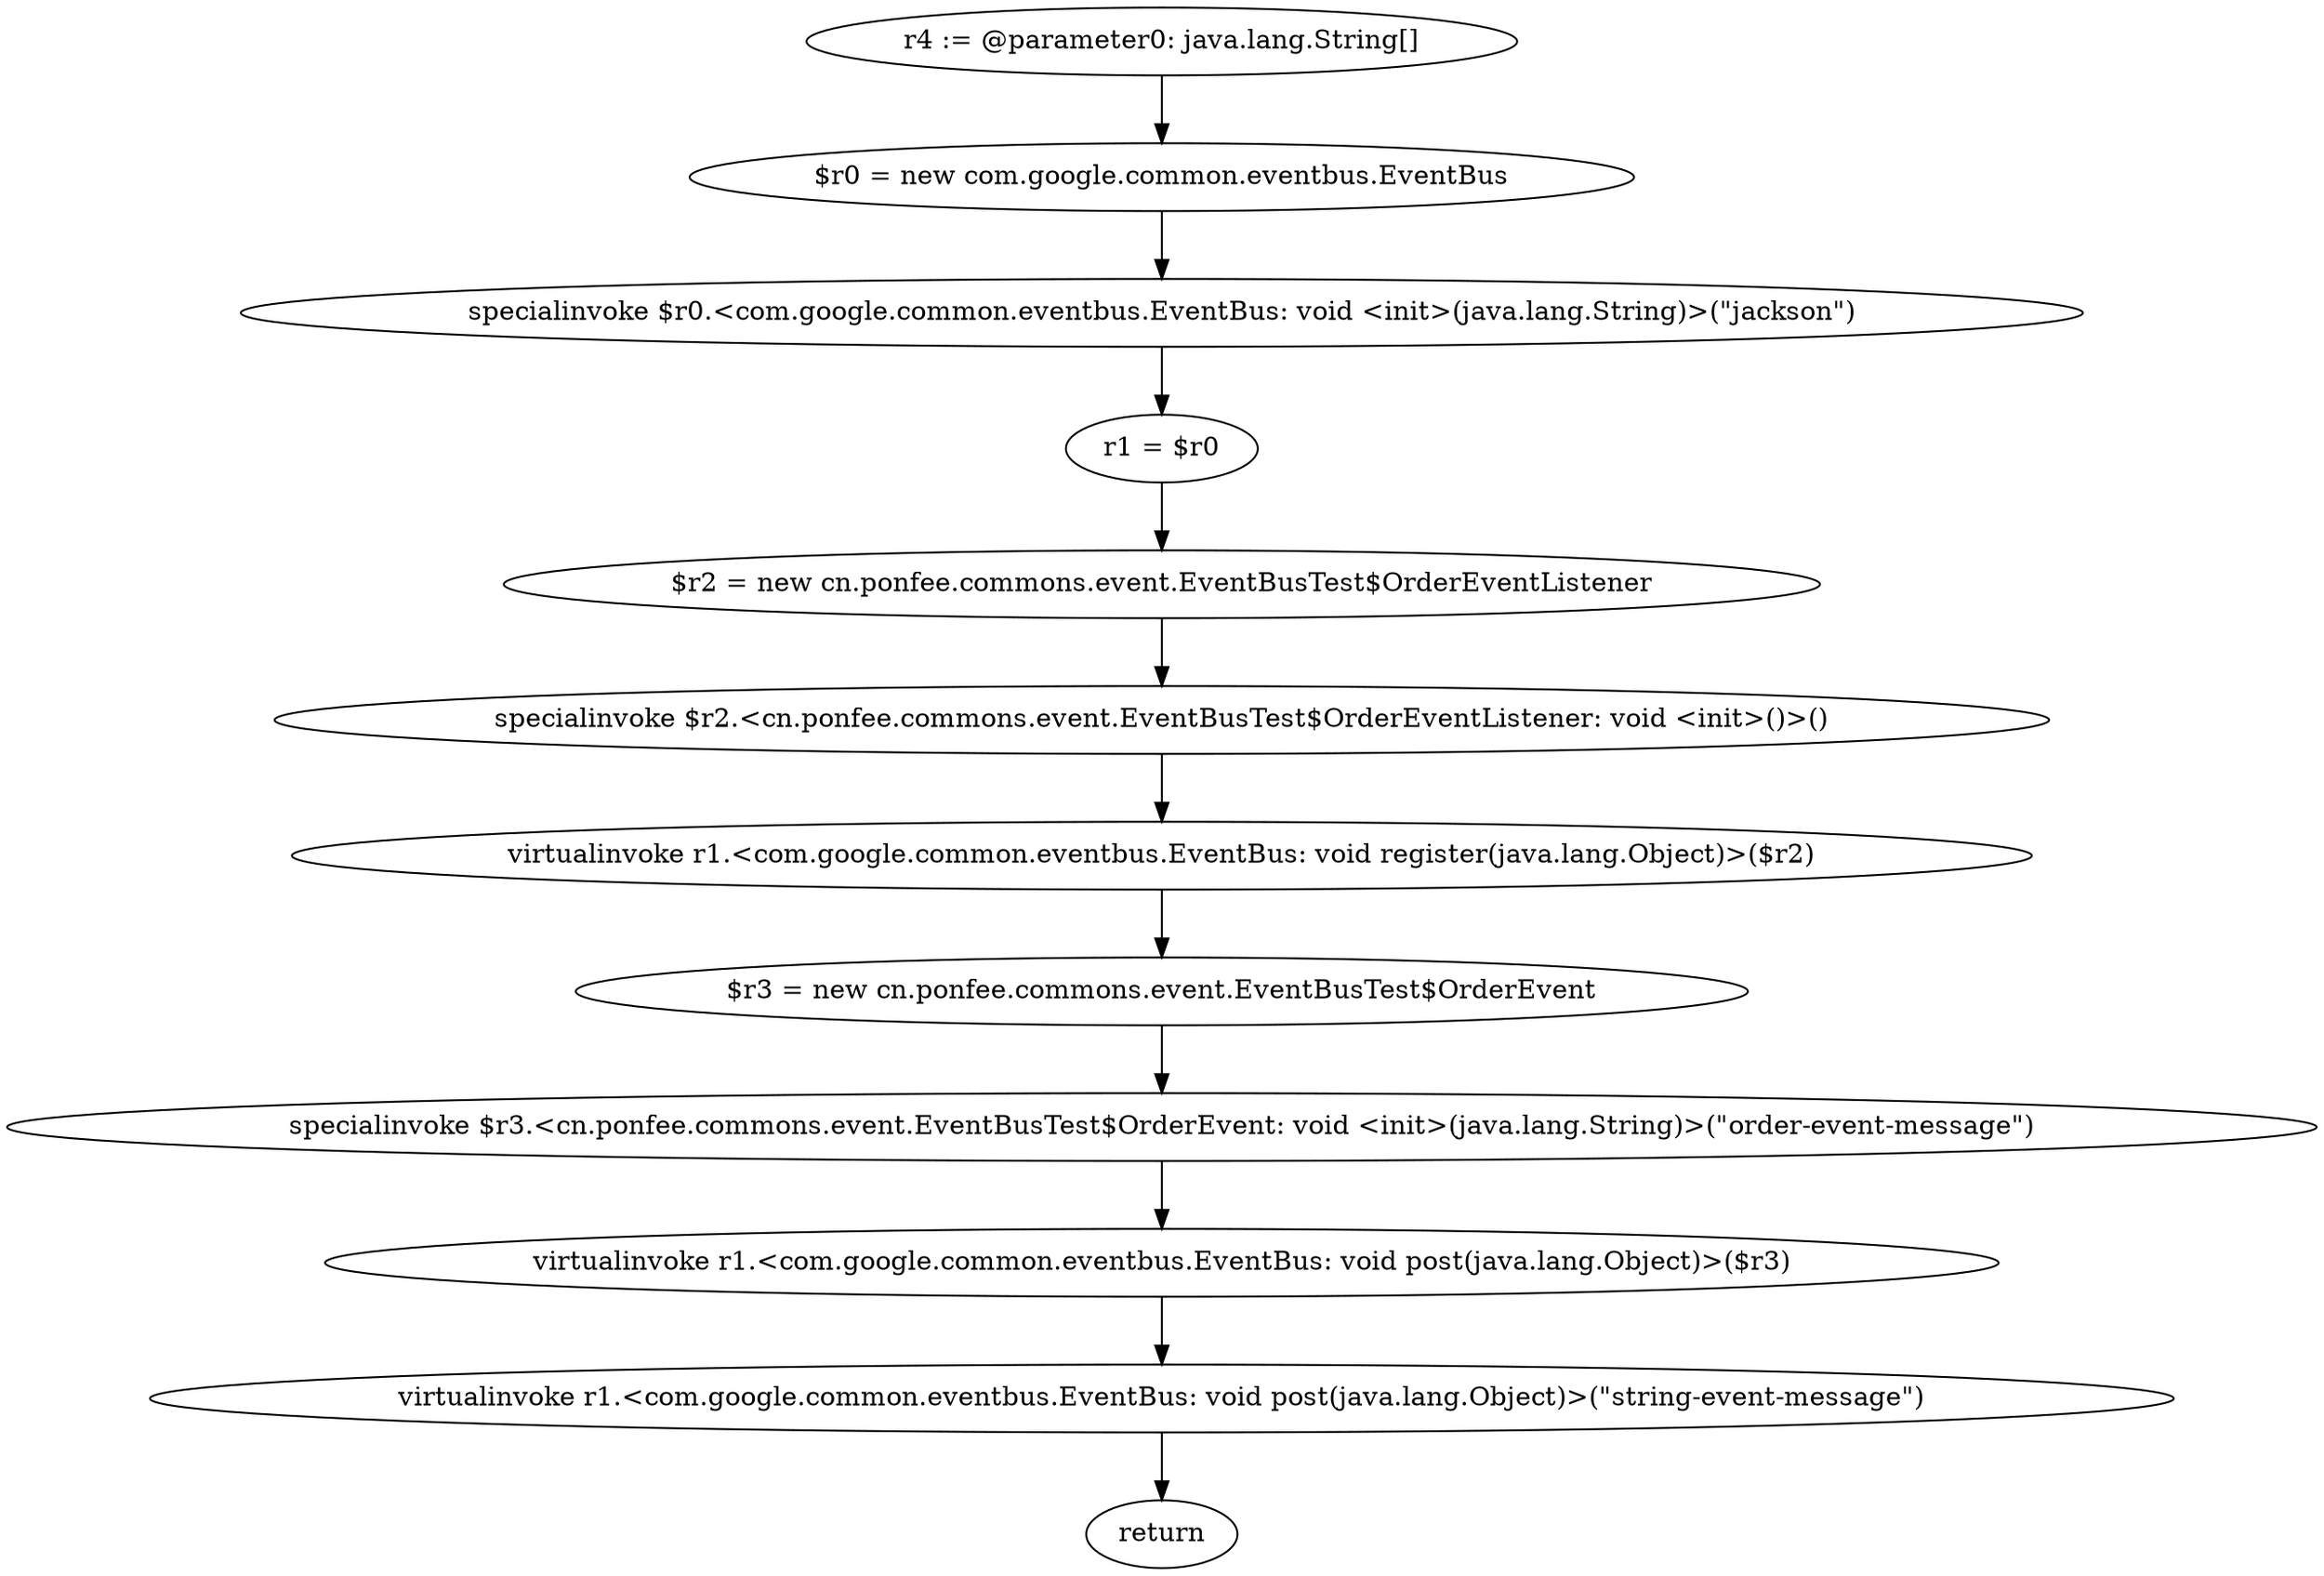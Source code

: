 digraph "unitGraph" {
    "r4 := @parameter0: java.lang.String[]"
    "$r0 = new com.google.common.eventbus.EventBus"
    "specialinvoke $r0.<com.google.common.eventbus.EventBus: void <init>(java.lang.String)>(\"jackson\")"
    "r1 = $r0"
    "$r2 = new cn.ponfee.commons.event.EventBusTest$OrderEventListener"
    "specialinvoke $r2.<cn.ponfee.commons.event.EventBusTest$OrderEventListener: void <init>()>()"
    "virtualinvoke r1.<com.google.common.eventbus.EventBus: void register(java.lang.Object)>($r2)"
    "$r3 = new cn.ponfee.commons.event.EventBusTest$OrderEvent"
    "specialinvoke $r3.<cn.ponfee.commons.event.EventBusTest$OrderEvent: void <init>(java.lang.String)>(\"order-event-message\")"
    "virtualinvoke r1.<com.google.common.eventbus.EventBus: void post(java.lang.Object)>($r3)"
    "virtualinvoke r1.<com.google.common.eventbus.EventBus: void post(java.lang.Object)>(\"string-event-message\")"
    "return"
    "r4 := @parameter0: java.lang.String[]"->"$r0 = new com.google.common.eventbus.EventBus";
    "$r0 = new com.google.common.eventbus.EventBus"->"specialinvoke $r0.<com.google.common.eventbus.EventBus: void <init>(java.lang.String)>(\"jackson\")";
    "specialinvoke $r0.<com.google.common.eventbus.EventBus: void <init>(java.lang.String)>(\"jackson\")"->"r1 = $r0";
    "r1 = $r0"->"$r2 = new cn.ponfee.commons.event.EventBusTest$OrderEventListener";
    "$r2 = new cn.ponfee.commons.event.EventBusTest$OrderEventListener"->"specialinvoke $r2.<cn.ponfee.commons.event.EventBusTest$OrderEventListener: void <init>()>()";
    "specialinvoke $r2.<cn.ponfee.commons.event.EventBusTest$OrderEventListener: void <init>()>()"->"virtualinvoke r1.<com.google.common.eventbus.EventBus: void register(java.lang.Object)>($r2)";
    "virtualinvoke r1.<com.google.common.eventbus.EventBus: void register(java.lang.Object)>($r2)"->"$r3 = new cn.ponfee.commons.event.EventBusTest$OrderEvent";
    "$r3 = new cn.ponfee.commons.event.EventBusTest$OrderEvent"->"specialinvoke $r3.<cn.ponfee.commons.event.EventBusTest$OrderEvent: void <init>(java.lang.String)>(\"order-event-message\")";
    "specialinvoke $r3.<cn.ponfee.commons.event.EventBusTest$OrderEvent: void <init>(java.lang.String)>(\"order-event-message\")"->"virtualinvoke r1.<com.google.common.eventbus.EventBus: void post(java.lang.Object)>($r3)";
    "virtualinvoke r1.<com.google.common.eventbus.EventBus: void post(java.lang.Object)>($r3)"->"virtualinvoke r1.<com.google.common.eventbus.EventBus: void post(java.lang.Object)>(\"string-event-message\")";
    "virtualinvoke r1.<com.google.common.eventbus.EventBus: void post(java.lang.Object)>(\"string-event-message\")"->"return";
}

